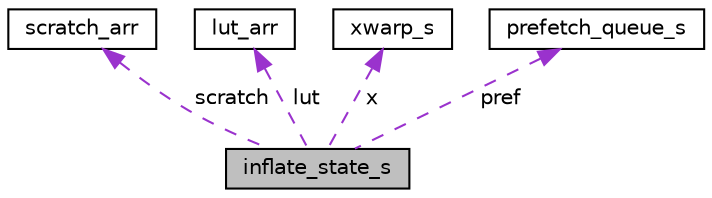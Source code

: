 digraph "inflate_state_s"
{
 // LATEX_PDF_SIZE
  edge [fontname="Helvetica",fontsize="10",labelfontname="Helvetica",labelfontsize="10"];
  node [fontname="Helvetica",fontsize="10",shape=record];
  Node1 [label="inflate_state_s",height=0.2,width=0.4,color="black", fillcolor="grey75", style="filled", fontcolor="black",tooltip=" "];
  Node2 -> Node1 [dir="back",color="darkorchid3",fontsize="10",style="dashed",label=" scratch" ,fontname="Helvetica"];
  Node2 [label="scratch_arr",height=0.2,width=0.4,color="black", fillcolor="white", style="filled",URL="$structscratch__arr.html",tooltip=" "];
  Node3 -> Node1 [dir="back",color="darkorchid3",fontsize="10",style="dashed",label=" lut" ,fontname="Helvetica"];
  Node3 [label="lut_arr",height=0.2,width=0.4,color="black", fillcolor="white", style="filled",URL="$structlut__arr.html",tooltip=" "];
  Node4 -> Node1 [dir="back",color="darkorchid3",fontsize="10",style="dashed",label=" x" ,fontname="Helvetica"];
  Node4 [label="xwarp_s",height=0.2,width=0.4,color="black", fillcolor="white", style="filled",URL="$structxwarp__s.html",tooltip=" "];
  Node5 -> Node1 [dir="back",color="darkorchid3",fontsize="10",style="dashed",label=" pref" ,fontname="Helvetica"];
  Node5 [label="prefetch_queue_s",height=0.2,width=0.4,color="black", fillcolor="white", style="filled",URL="$structprefetch__queue__s.html",tooltip=" "];
}
